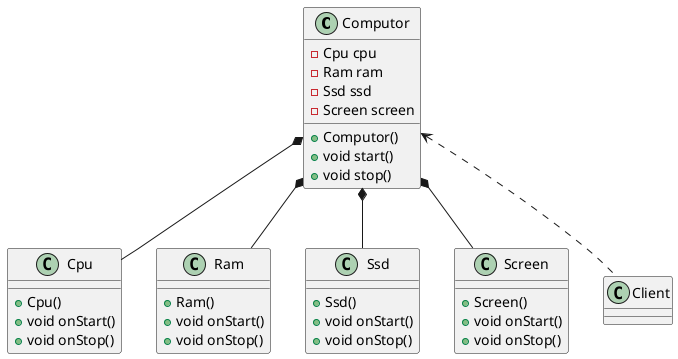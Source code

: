 @startuml

class Computor{
    {Field} - Cpu cpu
    {Field} - Ram ram
    {Field} - Ssd ssd
    {Field} - Screen screen
    + Computor()
    {method} + void start()
    {method} + void stop()
}

class Cpu {
    + Cpu()
    {method} + void onStart()
    {method} + void onStop()
}

class Ram {
    + Ram()
    {method} + void onStart()
    {method} + void onStop()
}

class Ssd {
    + Ssd()
    {method} + void onStart()
    {method} + void onStop()
}

class Screen {
    + Screen()
    {method} + void onStart()
    {method} + void onStop()
}

class Client

Computor *-- Cpu
Computor *-- Ram
Computor *-- Ssd
Computor *-- Screen
Computor <.. Client


@enduml